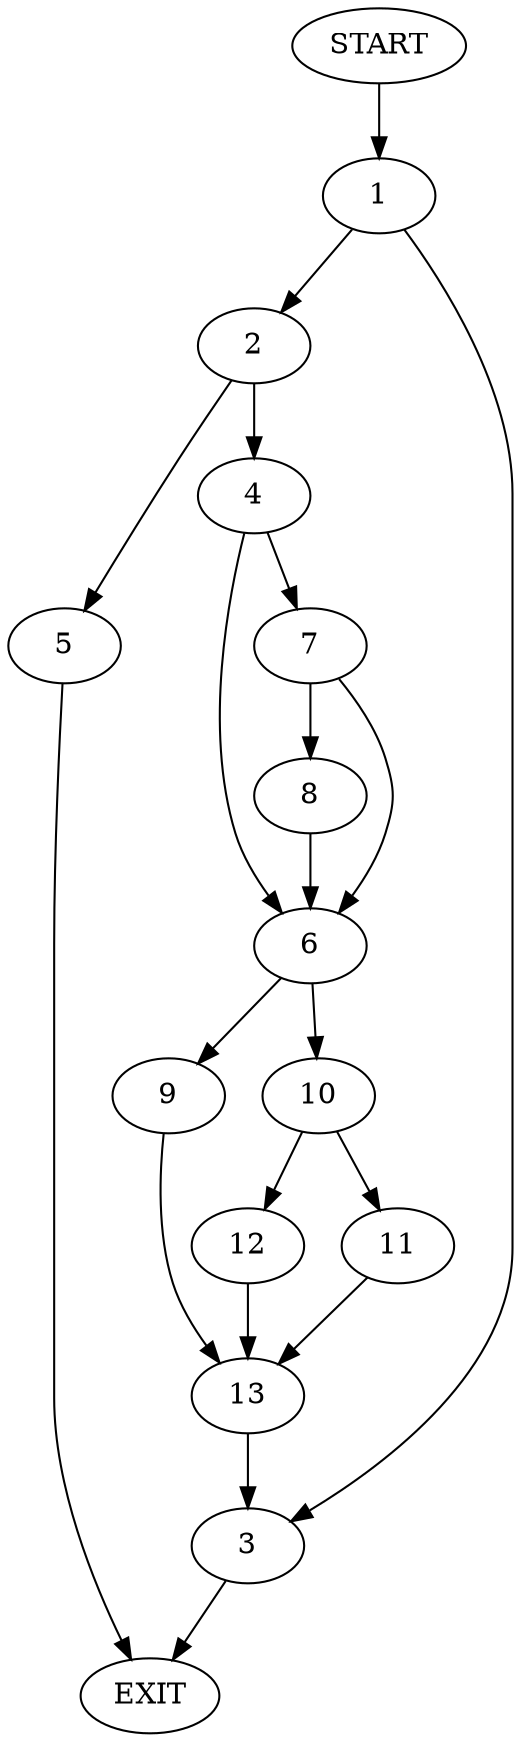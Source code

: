 digraph {
0 [label="START"]
14 [label="EXIT"]
0 -> 1
1 -> 2
1 -> 3
3 -> 14
2 -> 4
2 -> 5
5 -> 14
4 -> 6
4 -> 7
7 -> 6
7 -> 8
6 -> 9
6 -> 10
8 -> 6
10 -> 11
10 -> 12
9 -> 13
12 -> 13
11 -> 13
13 -> 3
}
